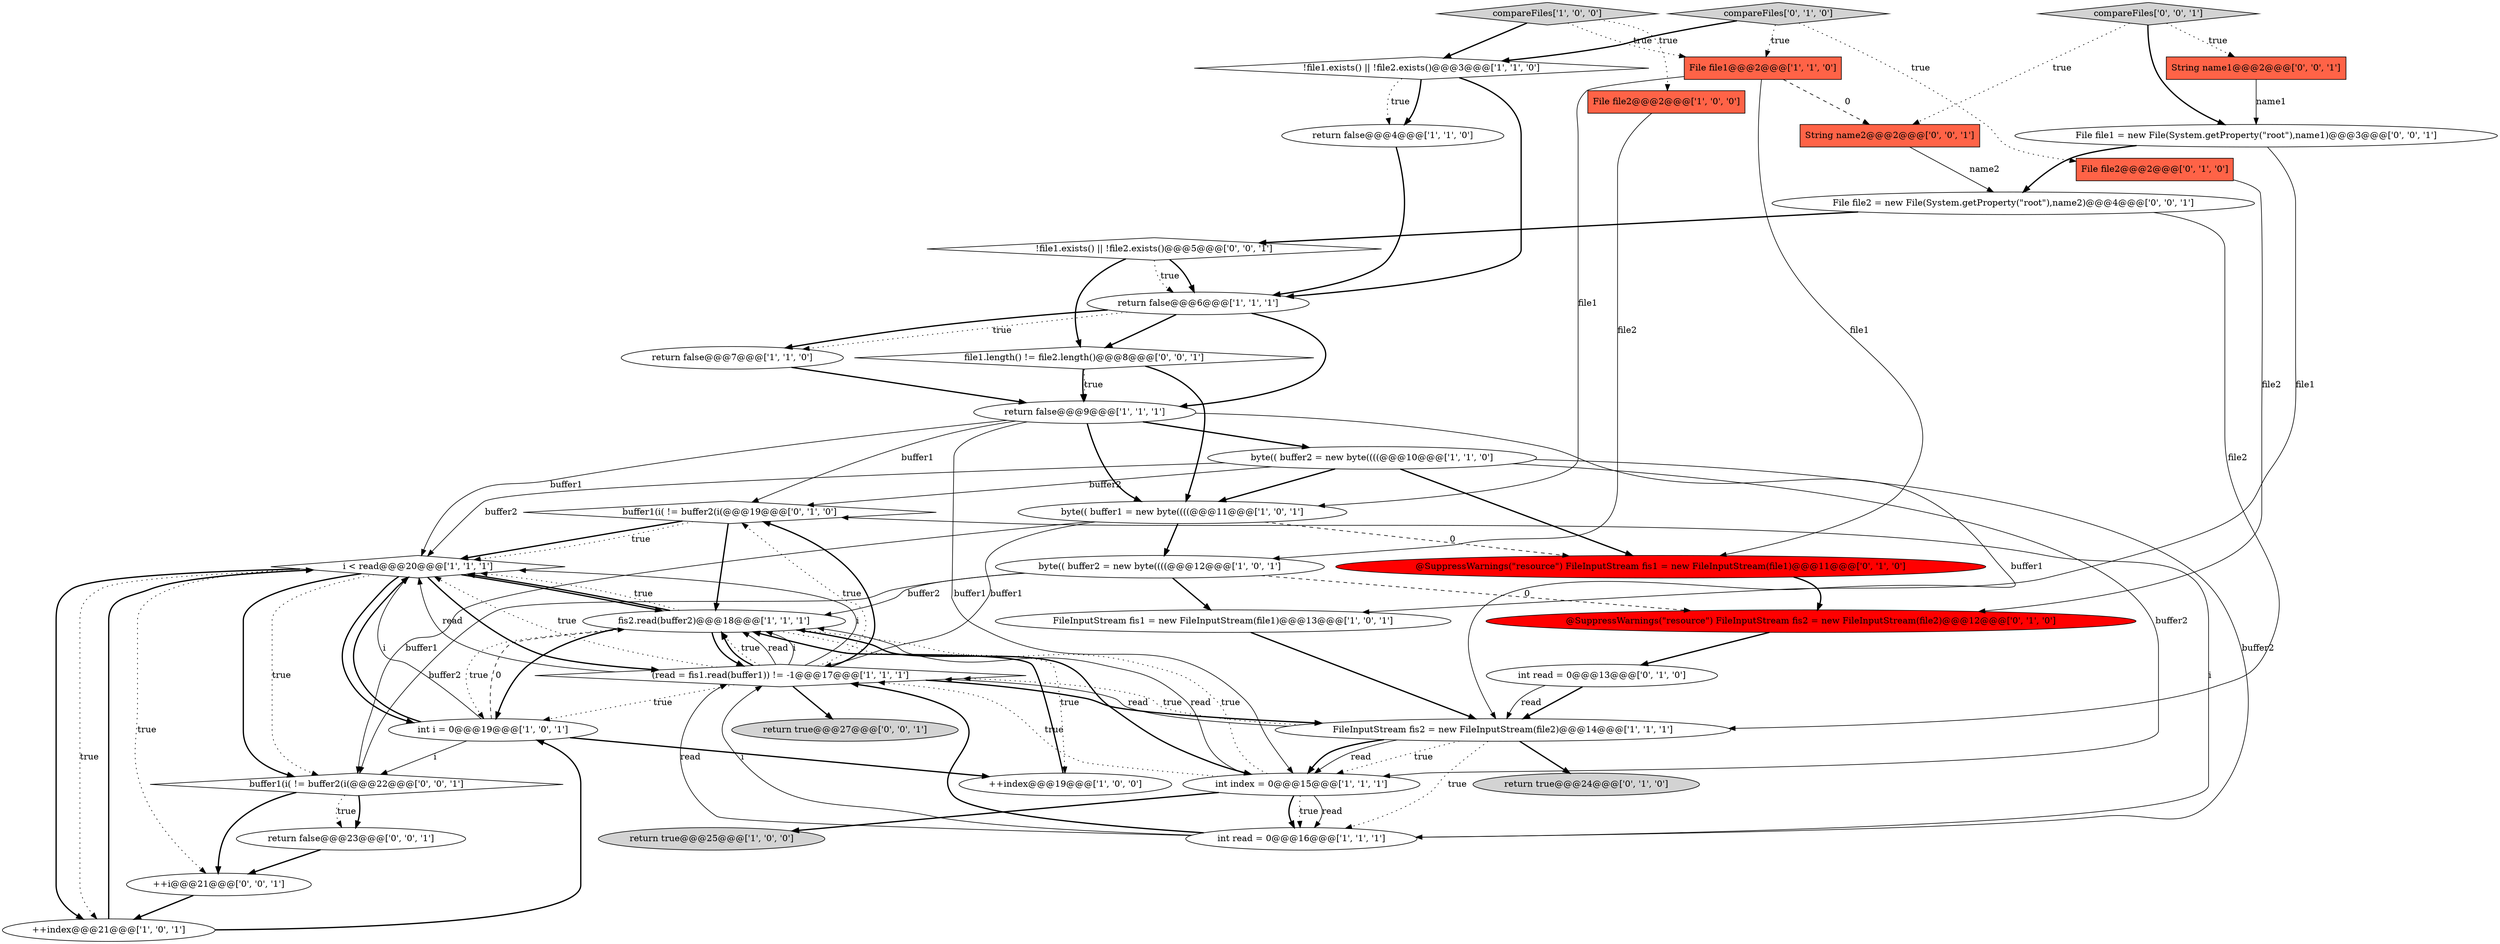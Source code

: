 digraph {
27 [style = filled, label = "buffer1(i( != buffer2(i(@@@19@@@['0', '1', '0']", fillcolor = white, shape = diamond image = "AAA0AAABBB2BBB"];
11 [style = filled, label = "!file1.exists() || !file2.exists()@@@3@@@['1', '1', '0']", fillcolor = white, shape = diamond image = "AAA0AAABBB1BBB"];
3 [style = filled, label = "++index@@@19@@@['1', '0', '0']", fillcolor = white, shape = ellipse image = "AAA0AAABBB1BBB"];
9 [style = filled, label = "i < read@@@20@@@['1', '1', '1']", fillcolor = white, shape = diamond image = "AAA0AAABBB1BBB"];
22 [style = filled, label = "int read = 0@@@13@@@['0', '1', '0']", fillcolor = white, shape = ellipse image = "AAA0AAABBB2BBB"];
20 [style = filled, label = "return true@@@25@@@['1', '0', '0']", fillcolor = lightgray, shape = ellipse image = "AAA0AAABBB1BBB"];
37 [style = filled, label = "return true@@@27@@@['0', '0', '1']", fillcolor = lightgray, shape = ellipse image = "AAA0AAABBB3BBB"];
32 [style = filled, label = "String name1@@@2@@@['0', '0', '1']", fillcolor = tomato, shape = box image = "AAA0AAABBB3BBB"];
21 [style = filled, label = "compareFiles['1', '0', '0']", fillcolor = lightgray, shape = diamond image = "AAA0AAABBB1BBB"];
0 [style = filled, label = "byte(( buffer2 = new byte((((@@@10@@@['1', '1', '0']", fillcolor = white, shape = ellipse image = "AAA0AAABBB1BBB"];
12 [style = filled, label = "fis2.read(buffer2)@@@18@@@['1', '1', '1']", fillcolor = white, shape = ellipse image = "AAA0AAABBB1BBB"];
30 [style = filled, label = "return false@@@23@@@['0', '0', '1']", fillcolor = white, shape = ellipse image = "AAA0AAABBB3BBB"];
31 [style = filled, label = "buffer1(i( != buffer2(i(@@@22@@@['0', '0', '1']", fillcolor = white, shape = diamond image = "AAA0AAABBB3BBB"];
35 [style = filled, label = "!file1.exists() || !file2.exists()@@@5@@@['0', '0', '1']", fillcolor = white, shape = diamond image = "AAA0AAABBB3BBB"];
4 [style = filled, label = "return false@@@4@@@['1', '1', '0']", fillcolor = white, shape = ellipse image = "AAA0AAABBB1BBB"];
7 [style = filled, label = "return false@@@6@@@['1', '1', '1']", fillcolor = white, shape = ellipse image = "AAA0AAABBB1BBB"];
15 [style = filled, label = "int read = 0@@@16@@@['1', '1', '1']", fillcolor = white, shape = ellipse image = "AAA0AAABBB1BBB"];
28 [style = filled, label = "@SuppressWarnings(\"resource\") FileInputStream fis1 = new FileInputStream(file1)@@@11@@@['0', '1', '0']", fillcolor = red, shape = ellipse image = "AAA1AAABBB2BBB"];
5 [style = filled, label = "(read = fis1.read(buffer1)) != -1@@@17@@@['1', '1', '1']", fillcolor = white, shape = diamond image = "AAA0AAABBB1BBB"];
8 [style = filled, label = "return false@@@9@@@['1', '1', '1']", fillcolor = white, shape = ellipse image = "AAA0AAABBB1BBB"];
25 [style = filled, label = "@SuppressWarnings(\"resource\") FileInputStream fis2 = new FileInputStream(file2)@@@12@@@['0', '1', '0']", fillcolor = red, shape = ellipse image = "AAA1AAABBB2BBB"];
1 [style = filled, label = "byte(( buffer2 = new byte((((@@@12@@@['1', '0', '1']", fillcolor = white, shape = ellipse image = "AAA0AAABBB1BBB"];
34 [style = filled, label = "String name2@@@2@@@['0', '0', '1']", fillcolor = tomato, shape = box image = "AAA0AAABBB3BBB"];
19 [style = filled, label = "int index = 0@@@15@@@['1', '1', '1']", fillcolor = white, shape = ellipse image = "AAA0AAABBB1BBB"];
23 [style = filled, label = "compareFiles['0', '1', '0']", fillcolor = lightgray, shape = diamond image = "AAA0AAABBB2BBB"];
36 [style = filled, label = "file1.length() != file2.length()@@@8@@@['0', '0', '1']", fillcolor = white, shape = diamond image = "AAA0AAABBB3BBB"];
16 [style = filled, label = "File file1@@@2@@@['1', '1', '0']", fillcolor = tomato, shape = box image = "AAA0AAABBB1BBB"];
17 [style = filled, label = "FileInputStream fis1 = new FileInputStream(file1)@@@13@@@['1', '0', '1']", fillcolor = white, shape = ellipse image = "AAA0AAABBB1BBB"];
39 [style = filled, label = "File file1 = new File(System.getProperty(\"root\"),name1)@@@3@@@['0', '0', '1']", fillcolor = white, shape = ellipse image = "AAA0AAABBB3BBB"];
29 [style = filled, label = "compareFiles['0', '0', '1']", fillcolor = lightgray, shape = diamond image = "AAA0AAABBB3BBB"];
38 [style = filled, label = "File file2 = new File(System.getProperty(\"root\"),name2)@@@4@@@['0', '0', '1']", fillcolor = white, shape = ellipse image = "AAA0AAABBB3BBB"];
13 [style = filled, label = "int i = 0@@@19@@@['1', '0', '1']", fillcolor = white, shape = ellipse image = "AAA0AAABBB1BBB"];
2 [style = filled, label = "FileInputStream fis2 = new FileInputStream(file2)@@@14@@@['1', '1', '1']", fillcolor = white, shape = ellipse image = "AAA0AAABBB1BBB"];
18 [style = filled, label = "return false@@@7@@@['1', '1', '0']", fillcolor = white, shape = ellipse image = "AAA0AAABBB1BBB"];
10 [style = filled, label = "++index@@@21@@@['1', '0', '1']", fillcolor = white, shape = ellipse image = "AAA0AAABBB1BBB"];
24 [style = filled, label = "File file2@@@2@@@['0', '1', '0']", fillcolor = tomato, shape = box image = "AAA0AAABBB2BBB"];
33 [style = filled, label = "++i@@@21@@@['0', '0', '1']", fillcolor = white, shape = ellipse image = "AAA0AAABBB3BBB"];
26 [style = filled, label = "return true@@@24@@@['0', '1', '0']", fillcolor = lightgray, shape = ellipse image = "AAA0AAABBB2BBB"];
6 [style = filled, label = "byte(( buffer1 = new byte((((@@@11@@@['1', '0', '1']", fillcolor = white, shape = ellipse image = "AAA0AAABBB1BBB"];
14 [style = filled, label = "File file2@@@2@@@['1', '0', '0']", fillcolor = tomato, shape = box image = "AAA0AAABBB1BBB"];
8->2 [style = solid, label="buffer1"];
24->25 [style = solid, label="file2"];
13->31 [style = solid, label="i"];
36->8 [style = dotted, label="true"];
2->26 [style = bold, label=""];
1->31 [style = solid, label="buffer2"];
12->5 [style = bold, label=""];
0->15 [style = solid, label="buffer2"];
25->22 [style = bold, label=""];
2->5 [style = solid, label="read"];
27->9 [style = bold, label=""];
2->15 [style = dotted, label="true"];
8->6 [style = bold, label=""];
0->9 [style = solid, label="buffer2"];
5->12 [style = dotted, label="true"];
9->10 [style = bold, label=""];
7->8 [style = bold, label=""];
12->9 [style = bold, label=""];
8->0 [style = bold, label=""];
5->13 [style = dotted, label="true"];
19->15 [style = solid, label="read"];
27->9 [style = dotted, label="true"];
31->30 [style = bold, label=""];
39->38 [style = bold, label=""];
9->5 [style = bold, label=""];
28->25 [style = bold, label=""];
5->9 [style = dotted, label="true"];
0->19 [style = solid, label="buffer2"];
0->27 [style = solid, label="buffer2"];
19->15 [style = bold, label=""];
1->25 [style = dashed, label="0"];
35->7 [style = bold, label=""];
5->37 [style = bold, label=""];
5->9 [style = solid, label="i"];
36->6 [style = bold, label=""];
12->3 [style = dotted, label="true"];
9->33 [style = dotted, label="true"];
27->12 [style = bold, label=""];
8->9 [style = solid, label="buffer1"];
32->39 [style = solid, label="name1"];
29->39 [style = bold, label=""];
8->19 [style = solid, label="buffer1"];
19->20 [style = bold, label=""];
9->31 [style = dotted, label="true"];
19->12 [style = solid, label="read"];
16->6 [style = solid, label="file1"];
1->17 [style = bold, label=""];
16->34 [style = dashed, label="0"];
31->30 [style = dotted, label="true"];
15->5 [style = solid, label="read"];
17->2 [style = bold, label=""];
21->11 [style = bold, label=""];
15->27 [style = solid, label="i"];
31->33 [style = bold, label=""];
16->28 [style = solid, label="file1"];
38->2 [style = solid, label="file2"];
2->19 [style = solid, label="read"];
13->12 [style = dashed, label="0"];
21->16 [style = dotted, label="true"];
38->35 [style = bold, label=""];
9->10 [style = dotted, label="true"];
23->24 [style = dotted, label="true"];
29->32 [style = dotted, label="true"];
2->19 [style = dotted, label="true"];
23->16 [style = dotted, label="true"];
8->27 [style = solid, label="buffer1"];
22->2 [style = bold, label=""];
30->33 [style = bold, label=""];
35->7 [style = dotted, label="true"];
29->34 [style = dotted, label="true"];
9->31 [style = bold, label=""];
11->4 [style = bold, label=""];
6->31 [style = solid, label="buffer1"];
19->12 [style = dotted, label="true"];
6->5 [style = solid, label="buffer1"];
11->4 [style = dotted, label="true"];
3->12 [style = bold, label=""];
15->5 [style = solid, label="i"];
34->38 [style = solid, label="name2"];
14->1 [style = solid, label="file2"];
19->15 [style = dotted, label="true"];
5->12 [style = solid, label="read"];
4->7 [style = bold, label=""];
6->1 [style = bold, label=""];
12->13 [style = bold, label=""];
6->28 [style = dashed, label="0"];
12->13 [style = dotted, label="true"];
10->13 [style = bold, label=""];
39->17 [style = solid, label="file1"];
22->2 [style = solid, label="read"];
5->27 [style = dotted, label="true"];
7->18 [style = dotted, label="true"];
19->5 [style = dotted, label="true"];
7->18 [style = bold, label=""];
36->8 [style = bold, label=""];
10->9 [style = bold, label=""];
18->8 [style = bold, label=""];
9->12 [style = bold, label=""];
13->9 [style = bold, label=""];
23->11 [style = bold, label=""];
2->5 [style = dotted, label="true"];
5->12 [style = solid, label="i"];
7->36 [style = bold, label=""];
13->9 [style = solid, label="i"];
2->19 [style = bold, label=""];
0->6 [style = bold, label=""];
33->10 [style = bold, label=""];
15->5 [style = bold, label=""];
5->2 [style = bold, label=""];
13->3 [style = bold, label=""];
5->12 [style = bold, label=""];
1->12 [style = solid, label="buffer2"];
21->14 [style = dotted, label="true"];
5->27 [style = bold, label=""];
35->36 [style = bold, label=""];
5->9 [style = solid, label="read"];
12->19 [style = bold, label=""];
12->9 [style = dotted, label="true"];
11->7 [style = bold, label=""];
0->28 [style = bold, label=""];
9->13 [style = bold, label=""];
}
